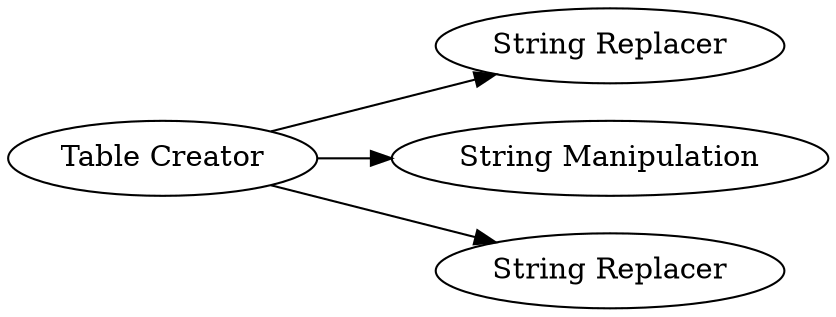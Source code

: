 digraph {
	1 -> 32
	1 -> 31
	1 -> 30
	1 [label="Table Creator"]
	30 [label="String Replacer"]
	31 [label="String Manipulation"]
	32 [label="String Replacer"]
	rankdir=LR
}
